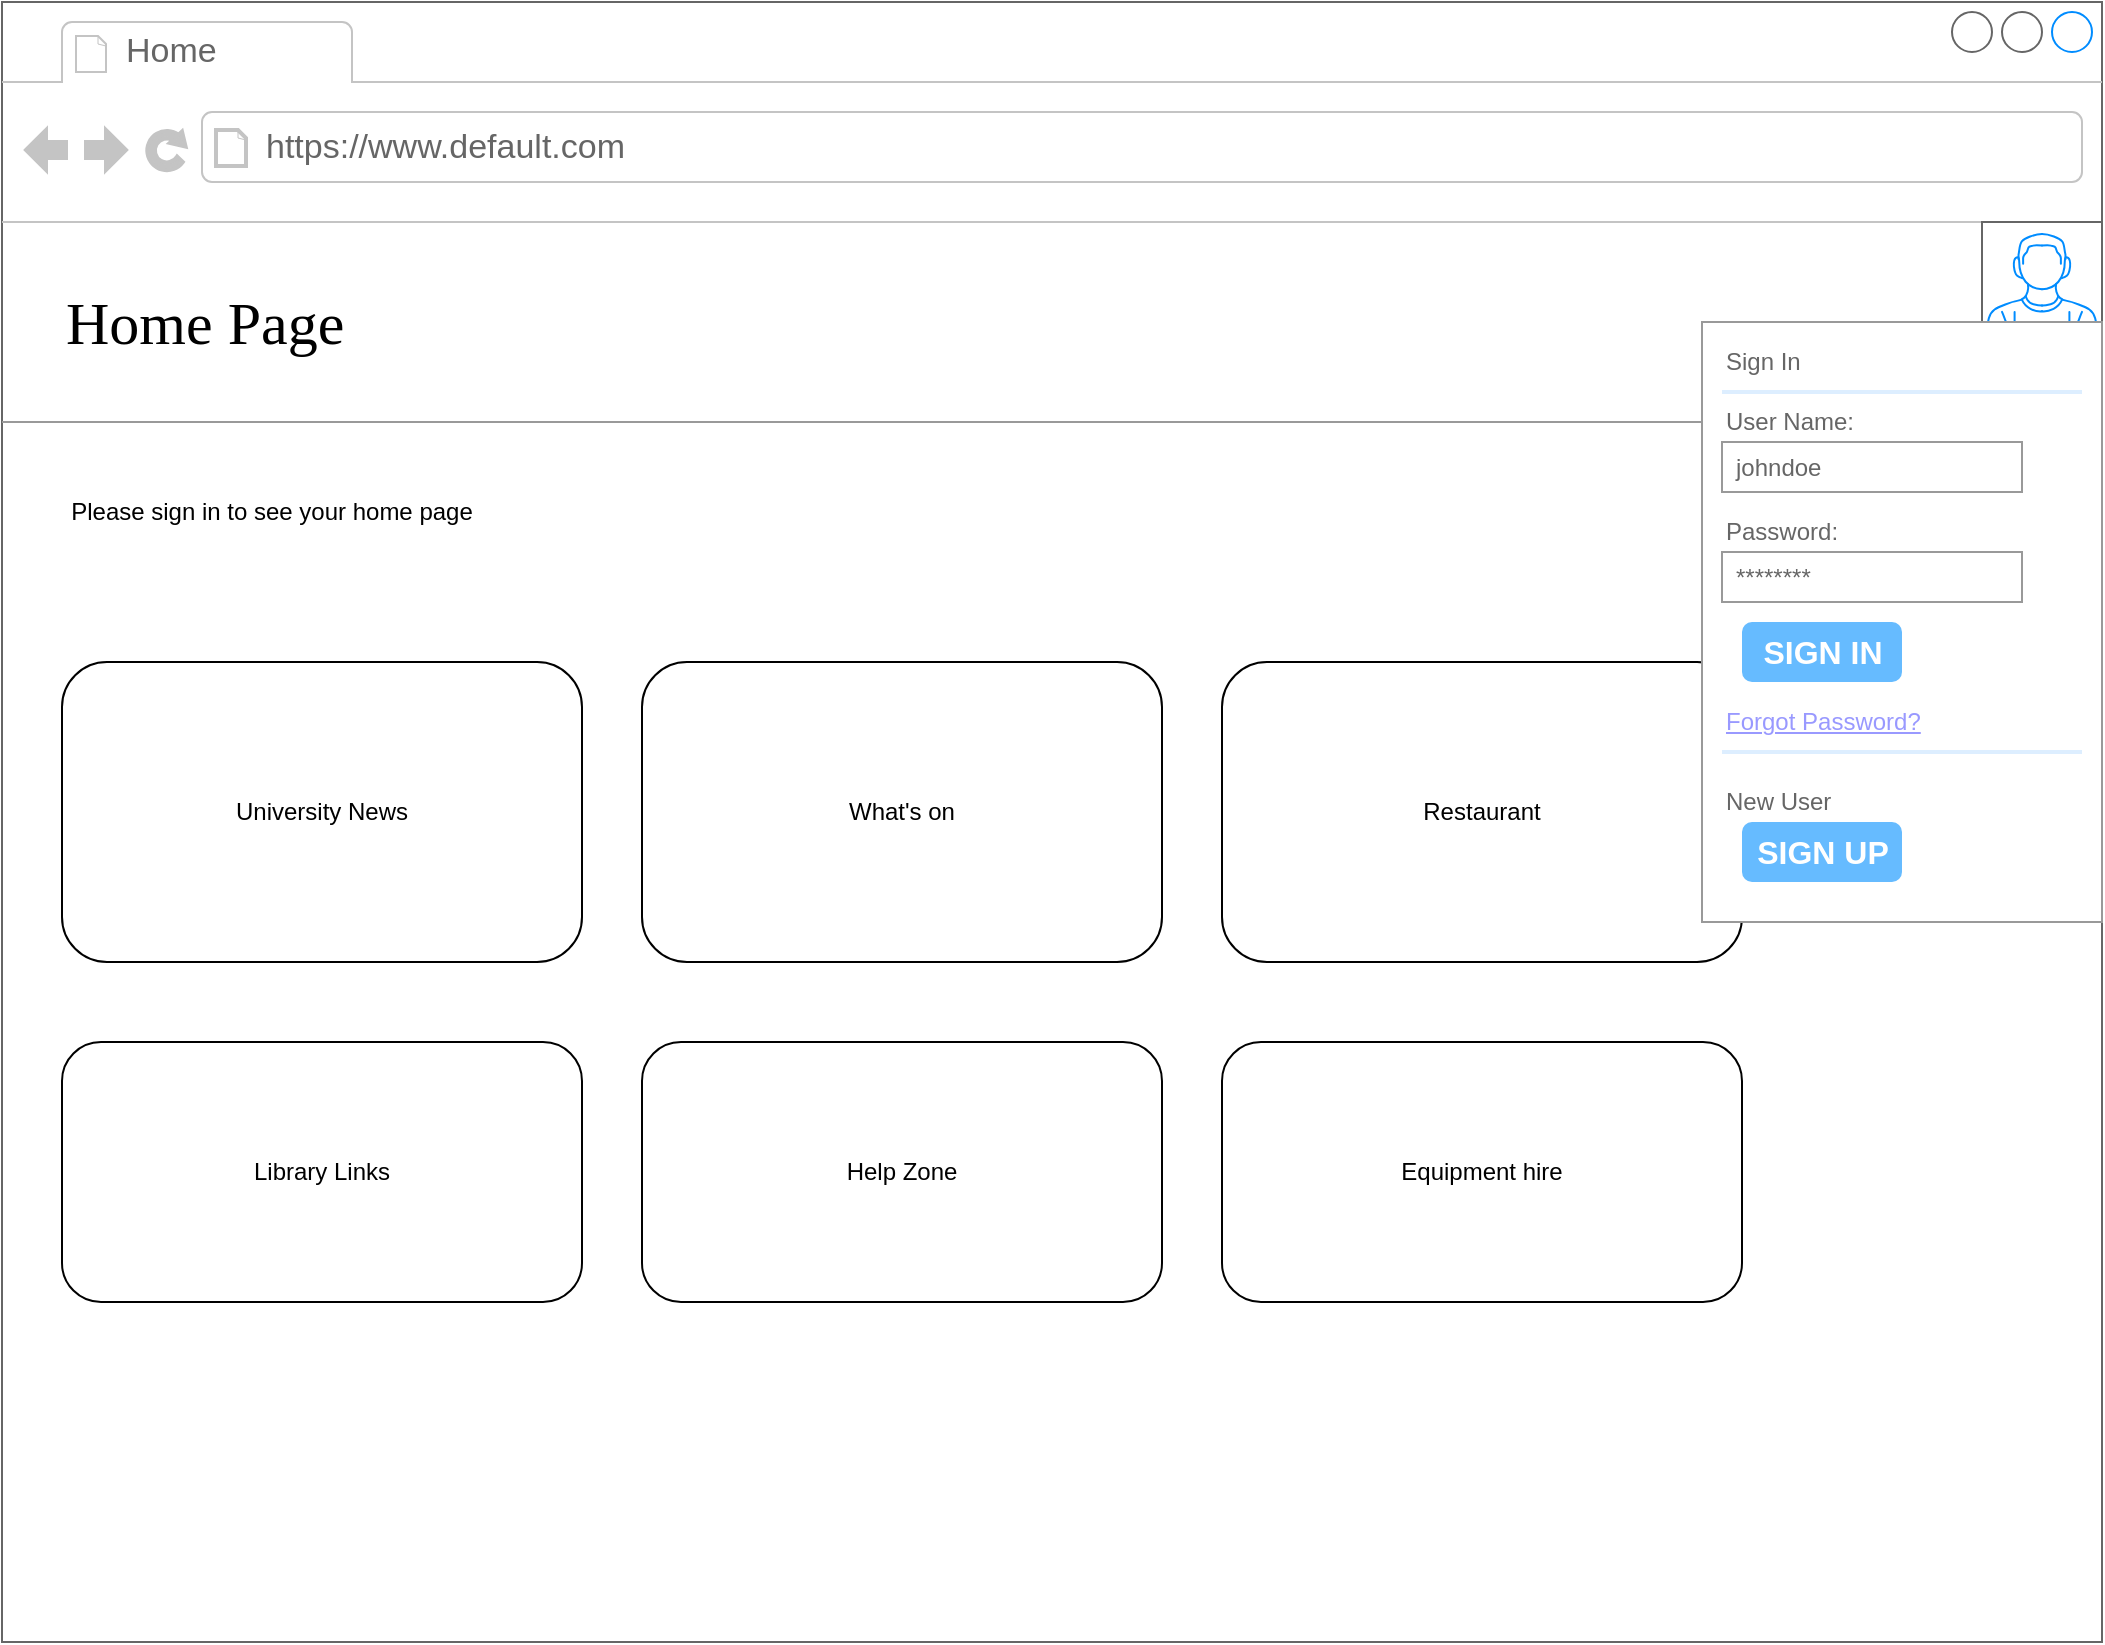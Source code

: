 <mxfile version="24.7.16" pages="5">
  <diagram name="Home page" id="2cc2dc42-3aac-f2a9-1cec-7a8b7cbee084">
    <mxGraphModel dx="1666" dy="747" grid="1" gridSize="10" guides="1" tooltips="1" connect="1" arrows="1" fold="1" page="1" pageScale="1" pageWidth="1100" pageHeight="850" background="none" math="0" shadow="0">
      <root>
        <mxCell id="0" />
        <mxCell id="1" parent="0" />
        <mxCell id="7026571954dc6520-1" value="" style="strokeWidth=1;shadow=0;dashed=0;align=center;html=1;shape=mxgraph.mockup.containers.browserWindow;rSize=0;strokeColor=#666666;mainText=,;recursiveResize=0;rounded=0;labelBackgroundColor=none;fontFamily=Verdana;fontSize=12" parent="1" vertex="1">
          <mxGeometry x="30" y="20" width="1050" height="820" as="geometry" />
        </mxCell>
        <mxCell id="7026571954dc6520-2" value="Home" style="strokeWidth=1;shadow=0;dashed=0;align=center;html=1;shape=mxgraph.mockup.containers.anchor;fontSize=17;fontColor=#666666;align=left;" parent="7026571954dc6520-1" vertex="1">
          <mxGeometry x="60" y="12" width="110" height="26" as="geometry" />
        </mxCell>
        <mxCell id="7026571954dc6520-3" value="https://www.default.com" style="strokeWidth=1;shadow=0;dashed=0;align=center;html=1;shape=mxgraph.mockup.containers.anchor;rSize=0;fontSize=17;fontColor=#666666;align=left;" parent="7026571954dc6520-1" vertex="1">
          <mxGeometry x="130" y="60" width="250" height="26" as="geometry" />
        </mxCell>
        <mxCell id="7026571954dc6520-4" value="Home Page" style="text;html=1;points=[];align=left;verticalAlign=top;spacingTop=-4;fontSize=30;fontFamily=Verdana" parent="7026571954dc6520-1" vertex="1">
          <mxGeometry x="30" y="140" width="340" height="50" as="geometry" />
        </mxCell>
        <mxCell id="7026571954dc6520-15" value="" style="verticalLabelPosition=bottom;shadow=0;dashed=0;align=center;html=1;verticalAlign=top;strokeWidth=1;shape=mxgraph.mockup.markup.line;strokeColor=#999999;rounded=0;labelBackgroundColor=none;fillColor=#ffffff;fontFamily=Verdana;fontSize=12;fontColor=#000000;" parent="7026571954dc6520-1" vertex="1">
          <mxGeometry y="200" width="1050" height="20" as="geometry" />
        </mxCell>
        <mxCell id="Br3FT2EpSXoQBTrajOmK-1" value="" style="verticalLabelPosition=bottom;shadow=0;dashed=0;align=center;html=1;verticalAlign=top;strokeWidth=1;shape=mxgraph.mockup.containers.userMale;strokeColor=#666666;strokeColor2=#008cff;" vertex="1" parent="7026571954dc6520-1">
          <mxGeometry x="990" y="110" width="60" height="50" as="geometry" />
        </mxCell>
        <mxCell id="Br3FT2EpSXoQBTrajOmK-16" value="Please sign in to see your home page" style="text;html=1;align=center;verticalAlign=middle;whiteSpace=wrap;rounded=0;" vertex="1" parent="7026571954dc6520-1">
          <mxGeometry x="30" y="240" width="210" height="30" as="geometry" />
        </mxCell>
        <mxCell id="Br3FT2EpSXoQBTrajOmK-18" value="University News" style="rounded=1;whiteSpace=wrap;html=1;" vertex="1" parent="7026571954dc6520-1">
          <mxGeometry x="30" y="330" width="260" height="150" as="geometry" />
        </mxCell>
        <mxCell id="Br3FT2EpSXoQBTrajOmK-19" value="What&#39;s on" style="rounded=1;whiteSpace=wrap;html=1;" vertex="1" parent="7026571954dc6520-1">
          <mxGeometry x="320" y="330" width="260" height="150" as="geometry" />
        </mxCell>
        <mxCell id="Br3FT2EpSXoQBTrajOmK-20" value="Restaurant" style="rounded=1;whiteSpace=wrap;html=1;" vertex="1" parent="7026571954dc6520-1">
          <mxGeometry x="610" y="330" width="260" height="150" as="geometry" />
        </mxCell>
        <mxCell id="Br3FT2EpSXoQBTrajOmK-21" value="Library Links" style="rounded=1;whiteSpace=wrap;html=1;" vertex="1" parent="7026571954dc6520-1">
          <mxGeometry x="30" y="520" width="260" height="130" as="geometry" />
        </mxCell>
        <mxCell id="Br3FT2EpSXoQBTrajOmK-3" value="" style="strokeWidth=1;shadow=0;dashed=0;align=center;html=1;shape=mxgraph.mockup.forms.rrect;rSize=0;strokeColor=#999999;fillColor=#ffffff;" vertex="1" parent="7026571954dc6520-1">
          <mxGeometry x="850" y="160" width="200" height="300" as="geometry" />
        </mxCell>
        <mxCell id="Br3FT2EpSXoQBTrajOmK-4" value="Sign In" style="strokeWidth=1;shadow=0;dashed=0;align=center;html=1;shape=mxgraph.mockup.forms.anchor;fontSize=12;fontColor=#666666;align=left;resizeWidth=1;spacingLeft=0;" vertex="1" parent="Br3FT2EpSXoQBTrajOmK-3">
          <mxGeometry width="100" height="20" relative="1" as="geometry">
            <mxPoint x="10" y="10" as="offset" />
          </mxGeometry>
        </mxCell>
        <mxCell id="Br3FT2EpSXoQBTrajOmK-5" value="" style="shape=line;strokeColor=#ddeeff;strokeWidth=2;html=1;resizeWidth=1;" vertex="1" parent="Br3FT2EpSXoQBTrajOmK-3">
          <mxGeometry width="180" height="10" relative="1" as="geometry">
            <mxPoint x="10" y="30" as="offset" />
          </mxGeometry>
        </mxCell>
        <mxCell id="Br3FT2EpSXoQBTrajOmK-6" value="User Name:" style="strokeWidth=1;shadow=0;dashed=0;align=center;html=1;shape=mxgraph.mockup.forms.anchor;fontSize=12;fontColor=#666666;align=left;resizeWidth=1;spacingLeft=0;" vertex="1" parent="Br3FT2EpSXoQBTrajOmK-3">
          <mxGeometry width="100" height="20" relative="1" as="geometry">
            <mxPoint x="10" y="40" as="offset" />
          </mxGeometry>
        </mxCell>
        <mxCell id="Br3FT2EpSXoQBTrajOmK-7" value="johndoe" style="strokeWidth=1;shadow=0;dashed=0;align=center;html=1;shape=mxgraph.mockup.forms.rrect;rSize=0;strokeColor=#999999;fontColor=#666666;align=left;spacingLeft=5;resizeWidth=1;" vertex="1" parent="Br3FT2EpSXoQBTrajOmK-3">
          <mxGeometry width="150" height="25" relative="1" as="geometry">
            <mxPoint x="10" y="60" as="offset" />
          </mxGeometry>
        </mxCell>
        <mxCell id="Br3FT2EpSXoQBTrajOmK-8" value="Password:" style="strokeWidth=1;shadow=0;dashed=0;align=center;html=1;shape=mxgraph.mockup.forms.anchor;fontSize=12;fontColor=#666666;align=left;resizeWidth=1;spacingLeft=0;" vertex="1" parent="Br3FT2EpSXoQBTrajOmK-3">
          <mxGeometry width="100" height="20" relative="1" as="geometry">
            <mxPoint x="10" y="95" as="offset" />
          </mxGeometry>
        </mxCell>
        <mxCell id="Br3FT2EpSXoQBTrajOmK-9" value="********" style="strokeWidth=1;shadow=0;dashed=0;align=center;html=1;shape=mxgraph.mockup.forms.rrect;rSize=0;strokeColor=#999999;fontColor=#666666;align=left;spacingLeft=5;resizeWidth=1;" vertex="1" parent="Br3FT2EpSXoQBTrajOmK-3">
          <mxGeometry width="150" height="25" relative="1" as="geometry">
            <mxPoint x="10" y="115" as="offset" />
          </mxGeometry>
        </mxCell>
        <mxCell id="Br3FT2EpSXoQBTrajOmK-10" value="SIGN IN" style="strokeWidth=1;shadow=0;dashed=0;align=center;html=1;shape=mxgraph.mockup.forms.rrect;rSize=5;strokeColor=none;fontColor=#ffffff;fillColor=#66bbff;fontSize=16;fontStyle=1;" vertex="1" parent="Br3FT2EpSXoQBTrajOmK-3">
          <mxGeometry y="1" width="80" height="30" relative="1" as="geometry">
            <mxPoint x="20" y="-150" as="offset" />
          </mxGeometry>
        </mxCell>
        <mxCell id="Br3FT2EpSXoQBTrajOmK-11" value="Forgot Password?" style="strokeWidth=1;shadow=0;dashed=0;align=center;html=1;shape=mxgraph.mockup.forms.anchor;fontSize=12;fontColor=#9999ff;align=left;spacingLeft=0;fontStyle=4;resizeWidth=1;" vertex="1" parent="Br3FT2EpSXoQBTrajOmK-3">
          <mxGeometry y="1" width="150" height="20" relative="1" as="geometry">
            <mxPoint x="10" y="-110" as="offset" />
          </mxGeometry>
        </mxCell>
        <mxCell id="Br3FT2EpSXoQBTrajOmK-12" value="" style="shape=line;strokeColor=#ddeeff;strokeWidth=2;html=1;resizeWidth=1;" vertex="1" parent="Br3FT2EpSXoQBTrajOmK-3">
          <mxGeometry y="1" width="180" height="10" relative="1" as="geometry">
            <mxPoint x="10" y="-90" as="offset" />
          </mxGeometry>
        </mxCell>
        <mxCell id="Br3FT2EpSXoQBTrajOmK-13" value="New User" style="strokeWidth=1;shadow=0;dashed=0;align=center;html=1;shape=mxgraph.mockup.forms.anchor;fontSize=12;fontColor=#666666;align=left;spacingLeft=0;resizeWidth=1;" vertex="1" parent="Br3FT2EpSXoQBTrajOmK-3">
          <mxGeometry y="1" width="150" height="20" relative="1" as="geometry">
            <mxPoint x="10" y="-70" as="offset" />
          </mxGeometry>
        </mxCell>
        <mxCell id="Br3FT2EpSXoQBTrajOmK-14" value="SIGN UP" style="strokeWidth=1;shadow=0;dashed=0;align=center;html=1;shape=mxgraph.mockup.forms.rrect;rSize=5;strokeColor=none;fontColor=#ffffff;fillColor=#66bbff;fontSize=16;fontStyle=1;" vertex="1" parent="Br3FT2EpSXoQBTrajOmK-3">
          <mxGeometry y="1" width="80" height="30" relative="1" as="geometry">
            <mxPoint x="20" y="-50" as="offset" />
          </mxGeometry>
        </mxCell>
        <mxCell id="Br3FT2EpSXoQBTrajOmK-22" value="Help Zone" style="rounded=1;whiteSpace=wrap;html=1;" vertex="1" parent="7026571954dc6520-1">
          <mxGeometry x="320" y="520" width="260" height="130" as="geometry" />
        </mxCell>
        <mxCell id="Br3FT2EpSXoQBTrajOmK-23" value="Equipment hire" style="rounded=1;whiteSpace=wrap;html=1;" vertex="1" parent="7026571954dc6520-1">
          <mxGeometry x="610" y="520" width="260" height="130" as="geometry" />
        </mxCell>
      </root>
    </mxGraphModel>
  </diagram>
  <diagram id="SG72ippzAXYGKkBExxVn" name="Student Home">
    <mxGraphModel dx="1666" dy="747" grid="1" gridSize="10" guides="1" tooltips="1" connect="1" arrows="1" fold="1" page="1" pageScale="1" pageWidth="827" pageHeight="1169" math="0" shadow="0">
      <root>
        <mxCell id="0" />
        <mxCell id="1" parent="0" />
        <mxCell id="vubs-H2cISsxrIheDBED-1" value="" style="strokeWidth=1;shadow=0;dashed=0;align=center;html=1;shape=mxgraph.mockup.containers.browserWindow;rSize=0;strokeColor=#666666;mainText=,;recursiveResize=0;rounded=0;labelBackgroundColor=none;fontFamily=Verdana;fontSize=12" vertex="1" parent="1">
          <mxGeometry x="30" y="20" width="1050" height="820" as="geometry" />
        </mxCell>
        <mxCell id="vubs-H2cISsxrIheDBED-2" value="Home" style="strokeWidth=1;shadow=0;dashed=0;align=center;html=1;shape=mxgraph.mockup.containers.anchor;fontSize=17;fontColor=#666666;align=left;" vertex="1" parent="vubs-H2cISsxrIheDBED-1">
          <mxGeometry x="60" y="12" width="110" height="26" as="geometry" />
        </mxCell>
        <mxCell id="vubs-H2cISsxrIheDBED-3" value="https://www.default.com" style="strokeWidth=1;shadow=0;dashed=0;align=center;html=1;shape=mxgraph.mockup.containers.anchor;rSize=0;fontSize=17;fontColor=#666666;align=left;" vertex="1" parent="vubs-H2cISsxrIheDBED-1">
          <mxGeometry x="130" y="60" width="250" height="26" as="geometry" />
        </mxCell>
        <mxCell id="vubs-H2cISsxrIheDBED-4" value="Student Home Page" style="text;html=1;points=[];align=left;verticalAlign=top;spacingTop=-4;fontSize=30;fontFamily=Verdana" vertex="1" parent="vubs-H2cISsxrIheDBED-1">
          <mxGeometry x="30" y="140" width="340" height="50" as="geometry" />
        </mxCell>
        <mxCell id="vubs-H2cISsxrIheDBED-5" value="" style="verticalLabelPosition=bottom;shadow=0;dashed=0;align=center;html=1;verticalAlign=top;strokeWidth=1;shape=mxgraph.mockup.markup.line;strokeColor=#999999;rounded=0;labelBackgroundColor=none;fillColor=#ffffff;fontFamily=Verdana;fontSize=12;fontColor=#000000;" vertex="1" parent="vubs-H2cISsxrIheDBED-1">
          <mxGeometry y="200" width="1050" height="20" as="geometry" />
        </mxCell>
        <mxCell id="vubs-H2cISsxrIheDBED-6" value="" style="verticalLabelPosition=bottom;shadow=0;dashed=0;align=center;html=1;verticalAlign=top;strokeWidth=1;shape=mxgraph.mockup.containers.userMale;strokeColor=#666666;strokeColor2=#008cff;" vertex="1" parent="vubs-H2cISsxrIheDBED-1">
          <mxGeometry x="990" y="110" width="60" height="50" as="geometry" />
        </mxCell>
        <mxCell id="vubs-H2cISsxrIheDBED-8" value="Enrolment" style="rounded=1;whiteSpace=wrap;html=1;" vertex="1" parent="vubs-H2cISsxrIheDBED-1">
          <mxGeometry x="30" y="330" width="260" height="150" as="geometry" />
        </mxCell>
        <mxCell id="vubs-H2cISsxrIheDBED-9" value="Module Registration" style="rounded=1;whiteSpace=wrap;html=1;" vertex="1" parent="vubs-H2cISsxrIheDBED-1">
          <mxGeometry x="320" y="330" width="260" height="150" as="geometry" />
        </mxCell>
        <mxCell id="vubs-H2cISsxrIheDBED-10" value="Module Results" style="rounded=1;whiteSpace=wrap;html=1;" vertex="1" parent="vubs-H2cISsxrIheDBED-1">
          <mxGeometry x="610" y="330" width="260" height="150" as="geometry" />
        </mxCell>
        <mxCell id="vubs-H2cISsxrIheDBED-11" value="Timetable" style="rounded=1;whiteSpace=wrap;html=1;" vertex="1" parent="vubs-H2cISsxrIheDBED-1">
          <mxGeometry x="30" y="520" width="260" height="130" as="geometry" />
        </mxCell>
        <mxCell id="vubs-H2cISsxrIheDBED-24" value="Help Zone" style="rounded=1;whiteSpace=wrap;html=1;" vertex="1" parent="vubs-H2cISsxrIheDBED-1">
          <mxGeometry x="320" y="520" width="260" height="130" as="geometry" />
        </mxCell>
        <mxCell id="vubs-H2cISsxrIheDBED-25" value="Equipment hire" style="rounded=1;whiteSpace=wrap;html=1;" vertex="1" parent="vubs-H2cISsxrIheDBED-1">
          <mxGeometry x="610" y="520" width="260" height="130" as="geometry" />
        </mxCell>
        <mxCell id="vubs-H2cISsxrIheDBED-26" value="Student_ID" style="text;html=1;align=center;verticalAlign=middle;whiteSpace=wrap;rounded=0;" vertex="1" parent="vubs-H2cISsxrIheDBED-1">
          <mxGeometry x="880" y="110" width="110" height="30" as="geometry" />
        </mxCell>
      </root>
    </mxGraphModel>
  </diagram>
  <diagram id="84-VK_t10keK44tuU_Mw" name="Enrolment">
    <mxGraphModel dx="1666" dy="747" grid="1" gridSize="10" guides="1" tooltips="1" connect="1" arrows="1" fold="1" page="1" pageScale="1" pageWidth="827" pageHeight="1169" math="0" shadow="0">
      <root>
        <mxCell id="0" />
        <mxCell id="1" parent="0" />
        <mxCell id="BVzmgQ_-JaUfaH0Mu-Ih-1" value="" style="strokeWidth=1;shadow=0;dashed=0;align=center;html=1;shape=mxgraph.mockup.containers.browserWindow;rSize=0;strokeColor=#666666;mainText=,;recursiveResize=0;rounded=0;labelBackgroundColor=none;fontFamily=Verdana;fontSize=12" vertex="1" parent="1">
          <mxGeometry x="30" y="20" width="1050" height="820" as="geometry" />
        </mxCell>
        <mxCell id="BVzmgQ_-JaUfaH0Mu-Ih-2" value="Home" style="strokeWidth=1;shadow=0;dashed=0;align=center;html=1;shape=mxgraph.mockup.containers.anchor;fontSize=17;fontColor=#666666;align=left;" vertex="1" parent="BVzmgQ_-JaUfaH0Mu-Ih-1">
          <mxGeometry x="60" y="12" width="110" height="26" as="geometry" />
        </mxCell>
        <mxCell id="BVzmgQ_-JaUfaH0Mu-Ih-3" value="https://www.default.com" style="strokeWidth=1;shadow=0;dashed=0;align=center;html=1;shape=mxgraph.mockup.containers.anchor;rSize=0;fontSize=17;fontColor=#666666;align=left;" vertex="1" parent="BVzmgQ_-JaUfaH0Mu-Ih-1">
          <mxGeometry x="130" y="60" width="250" height="26" as="geometry" />
        </mxCell>
        <mxCell id="BVzmgQ_-JaUfaH0Mu-Ih-4" value="Student enrolment page" style="text;html=1;points=[];align=left;verticalAlign=top;spacingTop=-4;fontSize=30;fontFamily=Verdana" vertex="1" parent="BVzmgQ_-JaUfaH0Mu-Ih-1">
          <mxGeometry x="30" y="140" width="340" height="50" as="geometry" />
        </mxCell>
        <mxCell id="BVzmgQ_-JaUfaH0Mu-Ih-5" value="" style="verticalLabelPosition=bottom;shadow=0;dashed=0;align=center;html=1;verticalAlign=top;strokeWidth=1;shape=mxgraph.mockup.markup.line;strokeColor=#999999;rounded=0;labelBackgroundColor=none;fillColor=#ffffff;fontFamily=Verdana;fontSize=12;fontColor=#000000;" vertex="1" parent="BVzmgQ_-JaUfaH0Mu-Ih-1">
          <mxGeometry y="200" width="1050" height="20" as="geometry" />
        </mxCell>
        <mxCell id="BVzmgQ_-JaUfaH0Mu-Ih-6" value="" style="verticalLabelPosition=bottom;shadow=0;dashed=0;align=center;html=1;verticalAlign=top;strokeWidth=1;shape=mxgraph.mockup.containers.userMale;strokeColor=#666666;strokeColor2=#008cff;" vertex="1" parent="BVzmgQ_-JaUfaH0Mu-Ih-1">
          <mxGeometry x="990" y="110" width="60" height="50" as="geometry" />
        </mxCell>
        <mxCell id="BVzmgQ_-JaUfaH0Mu-Ih-13" value="Student_ID" style="text;html=1;align=center;verticalAlign=middle;whiteSpace=wrap;rounded=0;" vertex="1" parent="BVzmgQ_-JaUfaH0Mu-Ih-1">
          <mxGeometry x="880" y="110" width="110" height="30" as="geometry" />
        </mxCell>
      </root>
    </mxGraphModel>
  </diagram>
  <diagram id="1vidkpo1wg4M3qe23LI-" name="Staff Home">
    <mxGraphModel dx="1666" dy="747" grid="1" gridSize="10" guides="1" tooltips="1" connect="1" arrows="1" fold="1" page="1" pageScale="1" pageWidth="827" pageHeight="1169" math="0" shadow="0">
      <root>
        <mxCell id="0" />
        <mxCell id="1" parent="0" />
        <mxCell id="Hb8Ee4vojK_faq9nH_4X-1" value="" style="strokeWidth=1;shadow=0;dashed=0;align=center;html=1;shape=mxgraph.mockup.containers.browserWindow;rSize=0;strokeColor=#666666;mainText=,;recursiveResize=0;rounded=0;labelBackgroundColor=none;fontFamily=Verdana;fontSize=12" vertex="1" parent="1">
          <mxGeometry x="30" y="20" width="1050" height="820" as="geometry" />
        </mxCell>
        <mxCell id="Hb8Ee4vojK_faq9nH_4X-2" value="Home" style="strokeWidth=1;shadow=0;dashed=0;align=center;html=1;shape=mxgraph.mockup.containers.anchor;fontSize=17;fontColor=#666666;align=left;" vertex="1" parent="Hb8Ee4vojK_faq9nH_4X-1">
          <mxGeometry x="60" y="12" width="110" height="26" as="geometry" />
        </mxCell>
        <mxCell id="Hb8Ee4vojK_faq9nH_4X-3" value="https://www.default.com" style="strokeWidth=1;shadow=0;dashed=0;align=center;html=1;shape=mxgraph.mockup.containers.anchor;rSize=0;fontSize=17;fontColor=#666666;align=left;" vertex="1" parent="Hb8Ee4vojK_faq9nH_4X-1">
          <mxGeometry x="130" y="60" width="250" height="26" as="geometry" />
        </mxCell>
        <mxCell id="Hb8Ee4vojK_faq9nH_4X-4" value="Staff Home Page" style="text;html=1;points=[];align=left;verticalAlign=top;spacingTop=-4;fontSize=30;fontFamily=Verdana" vertex="1" parent="Hb8Ee4vojK_faq9nH_4X-1">
          <mxGeometry x="30" y="140" width="340" height="50" as="geometry" />
        </mxCell>
        <mxCell id="Hb8Ee4vojK_faq9nH_4X-5" value="" style="verticalLabelPosition=bottom;shadow=0;dashed=0;align=center;html=1;verticalAlign=top;strokeWidth=1;shape=mxgraph.mockup.markup.line;strokeColor=#999999;rounded=0;labelBackgroundColor=none;fillColor=#ffffff;fontFamily=Verdana;fontSize=12;fontColor=#000000;" vertex="1" parent="Hb8Ee4vojK_faq9nH_4X-1">
          <mxGeometry y="200" width="1050" height="20" as="geometry" />
        </mxCell>
        <mxCell id="Hb8Ee4vojK_faq9nH_4X-6" value="" style="verticalLabelPosition=bottom;shadow=0;dashed=0;align=center;html=1;verticalAlign=top;strokeWidth=1;shape=mxgraph.mockup.containers.userMale;strokeColor=#666666;strokeColor2=#008cff;" vertex="1" parent="Hb8Ee4vojK_faq9nH_4X-1">
          <mxGeometry x="990" y="110" width="60" height="50" as="geometry" />
        </mxCell>
        <mxCell id="Hb8Ee4vojK_faq9nH_4X-7" value="Module Result Entry" style="rounded=1;whiteSpace=wrap;html=1;" vertex="1" parent="Hb8Ee4vojK_faq9nH_4X-1">
          <mxGeometry x="30" y="330" width="260" height="150" as="geometry" />
        </mxCell>
        <mxCell id="Hb8Ee4vojK_faq9nH_4X-8" value="Student Results" style="rounded=1;whiteSpace=wrap;html=1;" vertex="1" parent="Hb8Ee4vojK_faq9nH_4X-1">
          <mxGeometry x="320" y="330" width="260" height="150" as="geometry" />
        </mxCell>
        <mxCell id="Hb8Ee4vojK_faq9nH_4X-9" value="Courses" style="rounded=1;whiteSpace=wrap;html=1;" vertex="1" parent="Hb8Ee4vojK_faq9nH_4X-1">
          <mxGeometry x="610" y="330" width="260" height="150" as="geometry" />
        </mxCell>
        <mxCell id="Hb8Ee4vojK_faq9nH_4X-10" value="Timetable" style="rounded=1;whiteSpace=wrap;html=1;" vertex="1" parent="Hb8Ee4vojK_faq9nH_4X-1">
          <mxGeometry x="30" y="520" width="260" height="130" as="geometry" />
        </mxCell>
        <mxCell id="Hb8Ee4vojK_faq9nH_4X-11" value="Help Zone" style="rounded=1;whiteSpace=wrap;html=1;" vertex="1" parent="Hb8Ee4vojK_faq9nH_4X-1">
          <mxGeometry x="320" y="520" width="260" height="130" as="geometry" />
        </mxCell>
        <mxCell id="Hb8Ee4vojK_faq9nH_4X-12" value="Equipment hire" style="rounded=1;whiteSpace=wrap;html=1;" vertex="1" parent="Hb8Ee4vojK_faq9nH_4X-1">
          <mxGeometry x="610" y="520" width="260" height="130" as="geometry" />
        </mxCell>
        <mxCell id="Hb8Ee4vojK_faq9nH_4X-13" value="Staff_ID" style="text;html=1;align=center;verticalAlign=middle;whiteSpace=wrap;rounded=0;" vertex="1" parent="Hb8Ee4vojK_faq9nH_4X-1">
          <mxGeometry x="880" y="110" width="110" height="30" as="geometry" />
        </mxCell>
      </root>
    </mxGraphModel>
  </diagram>
  <diagram id="hoOPRxWGPf-av5oFqziP" name="Admin Home">
    <mxGraphModel dx="1666" dy="747" grid="1" gridSize="10" guides="1" tooltips="1" connect="1" arrows="1" fold="1" page="1" pageScale="1" pageWidth="827" pageHeight="1169" math="0" shadow="0">
      <root>
        <mxCell id="0" />
        <mxCell id="1" parent="0" />
        <mxCell id="JCTcN2gJSeRL-f814OXr-1" value="" style="strokeWidth=1;shadow=0;dashed=0;align=center;html=1;shape=mxgraph.mockup.containers.browserWindow;rSize=0;strokeColor=#666666;mainText=,;recursiveResize=0;rounded=0;labelBackgroundColor=none;fontFamily=Verdana;fontSize=12" vertex="1" parent="1">
          <mxGeometry x="30" y="20" width="1050" height="820" as="geometry" />
        </mxCell>
        <mxCell id="JCTcN2gJSeRL-f814OXr-2" value="Home" style="strokeWidth=1;shadow=0;dashed=0;align=center;html=1;shape=mxgraph.mockup.containers.anchor;fontSize=17;fontColor=#666666;align=left;" vertex="1" parent="JCTcN2gJSeRL-f814OXr-1">
          <mxGeometry x="60" y="12" width="110" height="26" as="geometry" />
        </mxCell>
        <mxCell id="JCTcN2gJSeRL-f814OXr-3" value="https://www.default.com" style="strokeWidth=1;shadow=0;dashed=0;align=center;html=1;shape=mxgraph.mockup.containers.anchor;rSize=0;fontSize=17;fontColor=#666666;align=left;" vertex="1" parent="JCTcN2gJSeRL-f814OXr-1">
          <mxGeometry x="130" y="60" width="250" height="26" as="geometry" />
        </mxCell>
        <mxCell id="JCTcN2gJSeRL-f814OXr-4" value="Admin Home Page" style="text;html=1;points=[];align=left;verticalAlign=top;spacingTop=-4;fontSize=30;fontFamily=Verdana" vertex="1" parent="JCTcN2gJSeRL-f814OXr-1">
          <mxGeometry x="30" y="140" width="340" height="50" as="geometry" />
        </mxCell>
        <mxCell id="JCTcN2gJSeRL-f814OXr-5" value="" style="verticalLabelPosition=bottom;shadow=0;dashed=0;align=center;html=1;verticalAlign=top;strokeWidth=1;shape=mxgraph.mockup.markup.line;strokeColor=#999999;rounded=0;labelBackgroundColor=none;fillColor=#ffffff;fontFamily=Verdana;fontSize=12;fontColor=#000000;" vertex="1" parent="JCTcN2gJSeRL-f814OXr-1">
          <mxGeometry y="200" width="1050" height="20" as="geometry" />
        </mxCell>
        <mxCell id="JCTcN2gJSeRL-f814OXr-6" value="" style="verticalLabelPosition=bottom;shadow=0;dashed=0;align=center;html=1;verticalAlign=top;strokeWidth=1;shape=mxgraph.mockup.containers.userMale;strokeColor=#666666;strokeColor2=#008cff;" vertex="1" parent="JCTcN2gJSeRL-f814OXr-1">
          <mxGeometry x="990" y="110" width="60" height="50" as="geometry" />
        </mxCell>
        <mxCell id="JCTcN2gJSeRL-f814OXr-7" value="View all users" style="rounded=1;whiteSpace=wrap;html=1;" vertex="1" parent="JCTcN2gJSeRL-f814OXr-1">
          <mxGeometry x="30" y="330" width="260" height="150" as="geometry" />
        </mxCell>
        <mxCell id="JCTcN2gJSeRL-f814OXr-8" value="Add new users" style="rounded=1;whiteSpace=wrap;html=1;" vertex="1" parent="JCTcN2gJSeRL-f814OXr-1">
          <mxGeometry x="320" y="330" width="260" height="150" as="geometry" />
        </mxCell>
        <mxCell id="JCTcN2gJSeRL-f814OXr-9" value="Remove users" style="rounded=1;whiteSpace=wrap;html=1;" vertex="1" parent="JCTcN2gJSeRL-f814OXr-1">
          <mxGeometry x="610" y="330" width="260" height="150" as="geometry" />
        </mxCell>
        <mxCell id="JCTcN2gJSeRL-f814OXr-13" value="Admin_ID" style="text;html=1;align=center;verticalAlign=middle;whiteSpace=wrap;rounded=0;" vertex="1" parent="JCTcN2gJSeRL-f814OXr-1">
          <mxGeometry x="880" y="110" width="110" height="30" as="geometry" />
        </mxCell>
      </root>
    </mxGraphModel>
  </diagram>
</mxfile>
